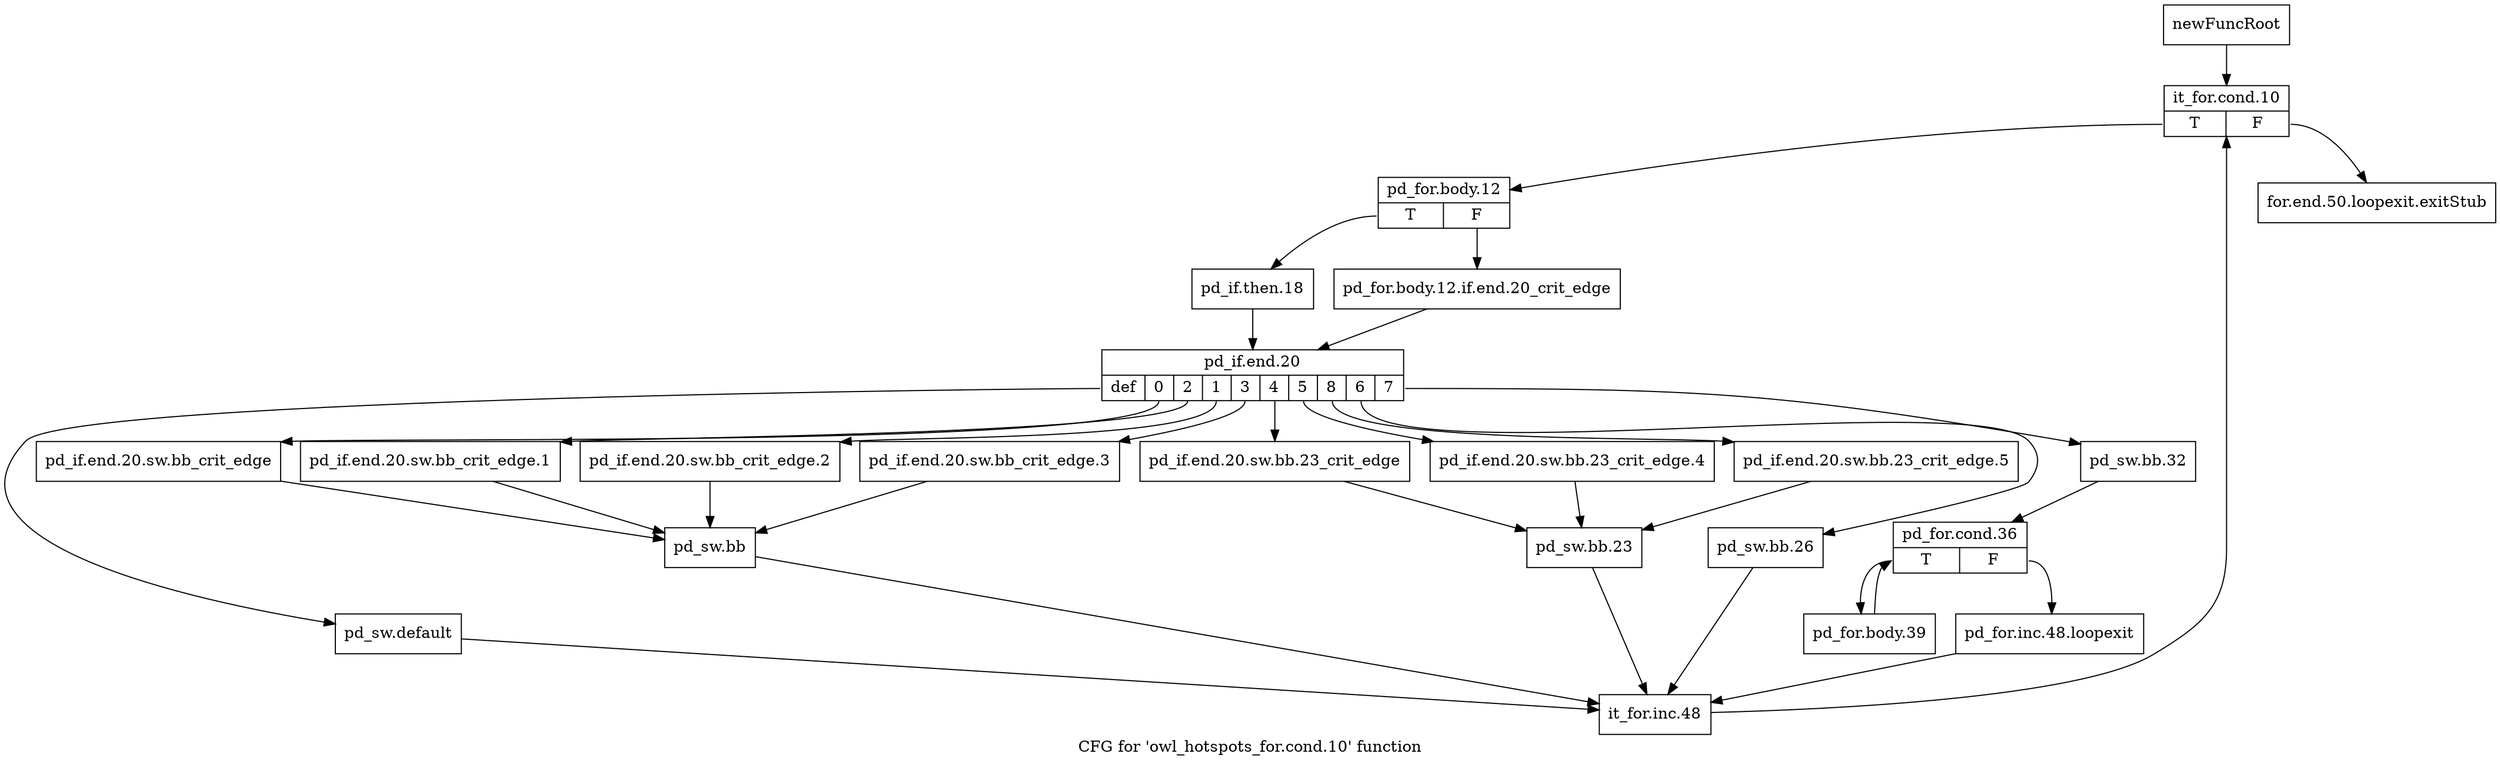 digraph "CFG for 'owl_hotspots_for.cond.10' function" {
	label="CFG for 'owl_hotspots_for.cond.10' function";

	Node0x4749470 [shape=record,label="{newFuncRoot}"];
	Node0x4749470 -> Node0x4749510;
	Node0x47494c0 [shape=record,label="{for.end.50.loopexit.exitStub}"];
	Node0x4749510 [shape=record,label="{it_for.cond.10|{<s0>T|<s1>F}}"];
	Node0x4749510:s0 -> Node0x4749560;
	Node0x4749510:s1 -> Node0x47494c0;
	Node0x4749560 [shape=record,label="{pd_for.body.12|{<s0>T|<s1>F}}"];
	Node0x4749560:s0 -> Node0x4749600;
	Node0x4749560:s1 -> Node0x47495b0;
	Node0x47495b0 [shape=record,label="{pd_for.body.12.if.end.20_crit_edge}"];
	Node0x47495b0 -> Node0x4749650;
	Node0x4749600 [shape=record,label="{pd_if.then.18}"];
	Node0x4749600 -> Node0x4749650;
	Node0x4749650 [shape=record,label="{pd_if.end.20|{<s0>def|<s1>0|<s2>2|<s3>1|<s4>3|<s5>4|<s6>5|<s7>8|<s8>6|<s9>7}}"];
	Node0x4749650:s0 -> Node0x4749b00;
	Node0x4749650:s1 -> Node0x4749a60;
	Node0x4749650:s2 -> Node0x4749a10;
	Node0x4749650:s3 -> Node0x47499c0;
	Node0x4749650:s4 -> Node0x4749970;
	Node0x4749650:s5 -> Node0x47498d0;
	Node0x4749650:s6 -> Node0x4749880;
	Node0x4749650:s7 -> Node0x4749830;
	Node0x4749650:s8 -> Node0x47497e0;
	Node0x4749650:s9 -> Node0x47496a0;
	Node0x47496a0 [shape=record,label="{pd_sw.bb.32}"];
	Node0x47496a0 -> Node0x47496f0;
	Node0x47496f0 [shape=record,label="{pd_for.cond.36|{<s0>T|<s1>F}}"];
	Node0x47496f0:s0 -> Node0x4749790;
	Node0x47496f0:s1 -> Node0x4749740;
	Node0x4749740 [shape=record,label="{pd_for.inc.48.loopexit}"];
	Node0x4749740 -> Node0x4749b50;
	Node0x4749790 [shape=record,label="{pd_for.body.39}"];
	Node0x4749790 -> Node0x47496f0;
	Node0x47497e0 [shape=record,label="{pd_sw.bb.26}"];
	Node0x47497e0 -> Node0x4749b50;
	Node0x4749830 [shape=record,label="{pd_if.end.20.sw.bb.23_crit_edge.5}"];
	Node0x4749830 -> Node0x4749920;
	Node0x4749880 [shape=record,label="{pd_if.end.20.sw.bb.23_crit_edge.4}"];
	Node0x4749880 -> Node0x4749920;
	Node0x47498d0 [shape=record,label="{pd_if.end.20.sw.bb.23_crit_edge}"];
	Node0x47498d0 -> Node0x4749920;
	Node0x4749920 [shape=record,label="{pd_sw.bb.23}"];
	Node0x4749920 -> Node0x4749b50;
	Node0x4749970 [shape=record,label="{pd_if.end.20.sw.bb_crit_edge.3}"];
	Node0x4749970 -> Node0x4749ab0;
	Node0x47499c0 [shape=record,label="{pd_if.end.20.sw.bb_crit_edge.2}"];
	Node0x47499c0 -> Node0x4749ab0;
	Node0x4749a10 [shape=record,label="{pd_if.end.20.sw.bb_crit_edge.1}"];
	Node0x4749a10 -> Node0x4749ab0;
	Node0x4749a60 [shape=record,label="{pd_if.end.20.sw.bb_crit_edge}"];
	Node0x4749a60 -> Node0x4749ab0;
	Node0x4749ab0 [shape=record,label="{pd_sw.bb}"];
	Node0x4749ab0 -> Node0x4749b50;
	Node0x4749b00 [shape=record,label="{pd_sw.default}"];
	Node0x4749b00 -> Node0x4749b50;
	Node0x4749b50 [shape=record,label="{it_for.inc.48}"];
	Node0x4749b50 -> Node0x4749510;
}
